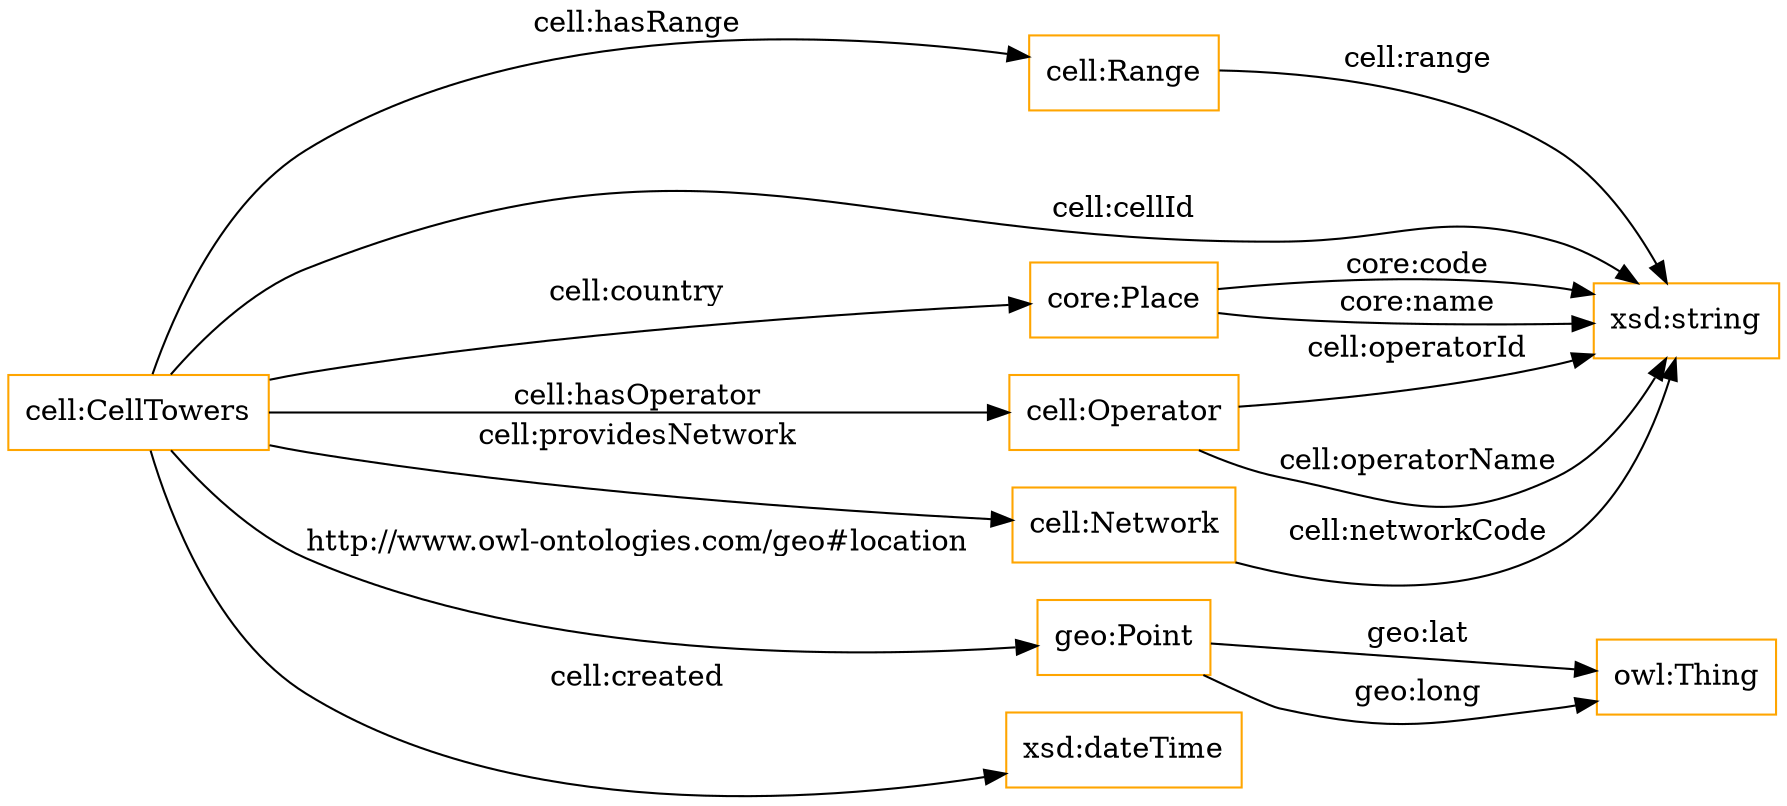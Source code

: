 digraph ar2dtool_diagram { 
rankdir=LR;
size="1501"
node [shape = rectangle, color="orange"]; "core:Place" "cell:CellTowers" "cell:Operator" "cell:Network" "geo:Point" "cell:Range" ; /*classes style*/
	"cell:CellTowers" -> "xsd:string" [ label = "cell:cellId" ];
	"geo:Point" -> "owl:Thing" [ label = "geo:lat" ];
	"cell:Operator" -> "xsd:string" [ label = "cell:operatorName" ];
	"cell:CellTowers" -> "geo:Point" [ label = "http://www.owl-ontologies.com/geo#location" ];
	"cell:CellTowers" -> "xsd:dateTime" [ label = "cell:created" ];
	"core:Place" -> "xsd:string" [ label = "core:name" ];
	"geo:Point" -> "owl:Thing" [ label = "geo:long" ];
	"cell:CellTowers" -> "cell:Operator" [ label = "cell:hasOperator" ];
	"cell:CellTowers" -> "core:Place" [ label = "cell:country" ];
	"cell:CellTowers" -> "cell:Range" [ label = "cell:hasRange" ];
	"cell:CellTowers" -> "cell:Network" [ label = "cell:providesNetwork" ];
	"core:Place" -> "xsd:string" [ label = "core:code" ];
	"cell:Operator" -> "xsd:string" [ label = "cell:operatorId" ];
	"cell:Network" -> "xsd:string" [ label = "cell:networkCode" ];
	"cell:Range" -> "xsd:string" [ label = "cell:range" ];

}
